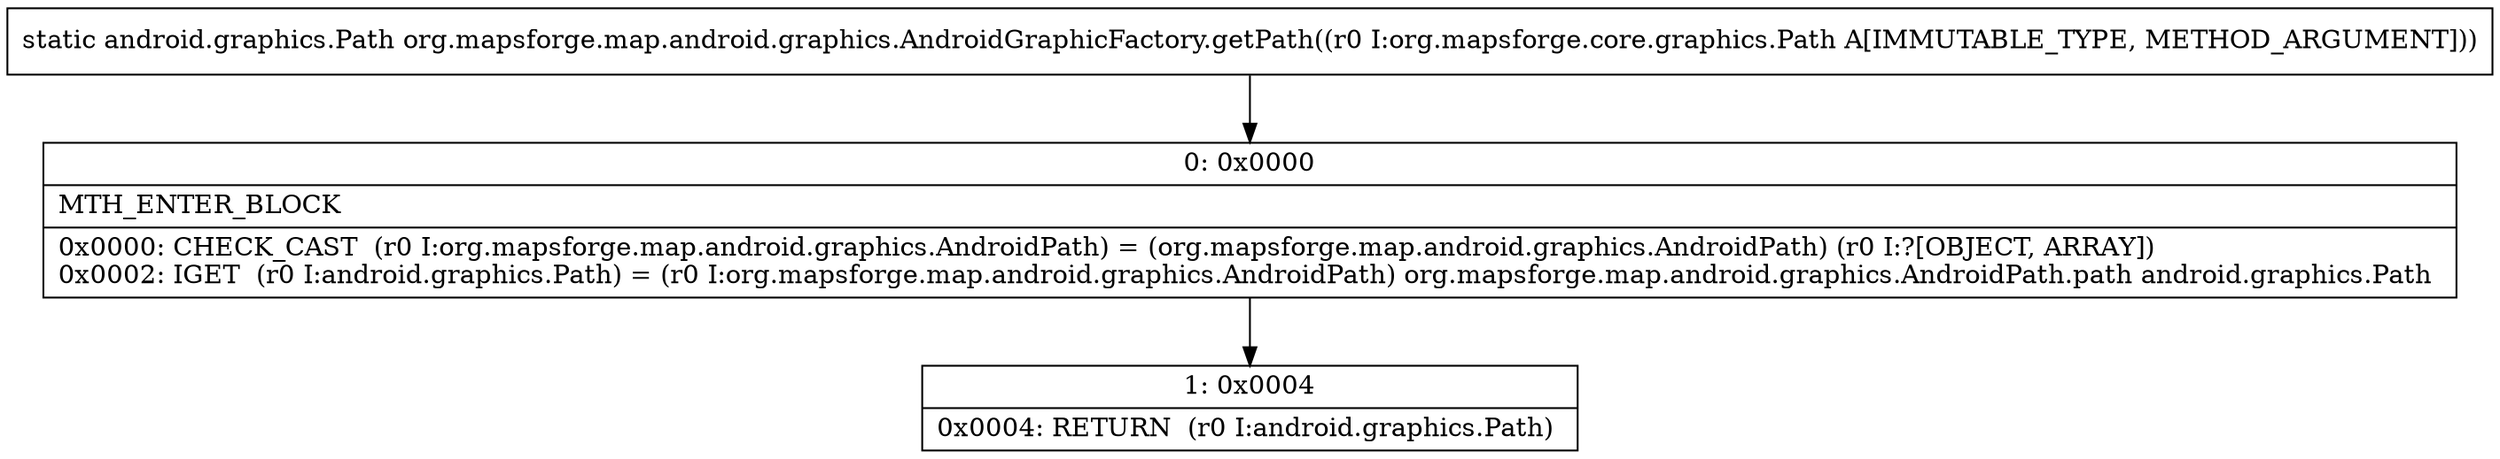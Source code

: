 digraph "CFG fororg.mapsforge.map.android.graphics.AndroidGraphicFactory.getPath(Lorg\/mapsforge\/core\/graphics\/Path;)Landroid\/graphics\/Path;" {
Node_0 [shape=record,label="{0\:\ 0x0000|MTH_ENTER_BLOCK\l|0x0000: CHECK_CAST  (r0 I:org.mapsforge.map.android.graphics.AndroidPath) = (org.mapsforge.map.android.graphics.AndroidPath) (r0 I:?[OBJECT, ARRAY]) \l0x0002: IGET  (r0 I:android.graphics.Path) = (r0 I:org.mapsforge.map.android.graphics.AndroidPath) org.mapsforge.map.android.graphics.AndroidPath.path android.graphics.Path \l}"];
Node_1 [shape=record,label="{1\:\ 0x0004|0x0004: RETURN  (r0 I:android.graphics.Path) \l}"];
MethodNode[shape=record,label="{static android.graphics.Path org.mapsforge.map.android.graphics.AndroidGraphicFactory.getPath((r0 I:org.mapsforge.core.graphics.Path A[IMMUTABLE_TYPE, METHOD_ARGUMENT])) }"];
MethodNode -> Node_0;
Node_0 -> Node_1;
}

